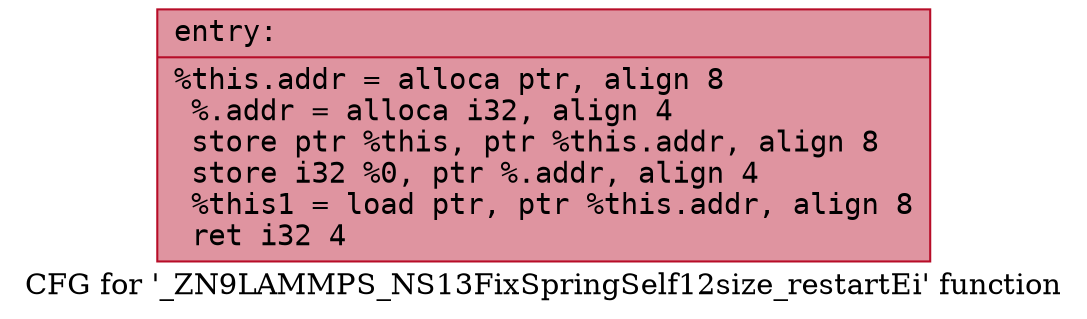 digraph "CFG for '_ZN9LAMMPS_NS13FixSpringSelf12size_restartEi' function" {
	label="CFG for '_ZN9LAMMPS_NS13FixSpringSelf12size_restartEi' function";

	Node0x5622f8cda940 [shape=record,color="#b70d28ff", style=filled, fillcolor="#b70d2870" fontname="Courier",label="{entry:\l|  %this.addr = alloca ptr, align 8\l  %.addr = alloca i32, align 4\l  store ptr %this, ptr %this.addr, align 8\l  store i32 %0, ptr %.addr, align 4\l  %this1 = load ptr, ptr %this.addr, align 8\l  ret i32 4\l}"];
}
